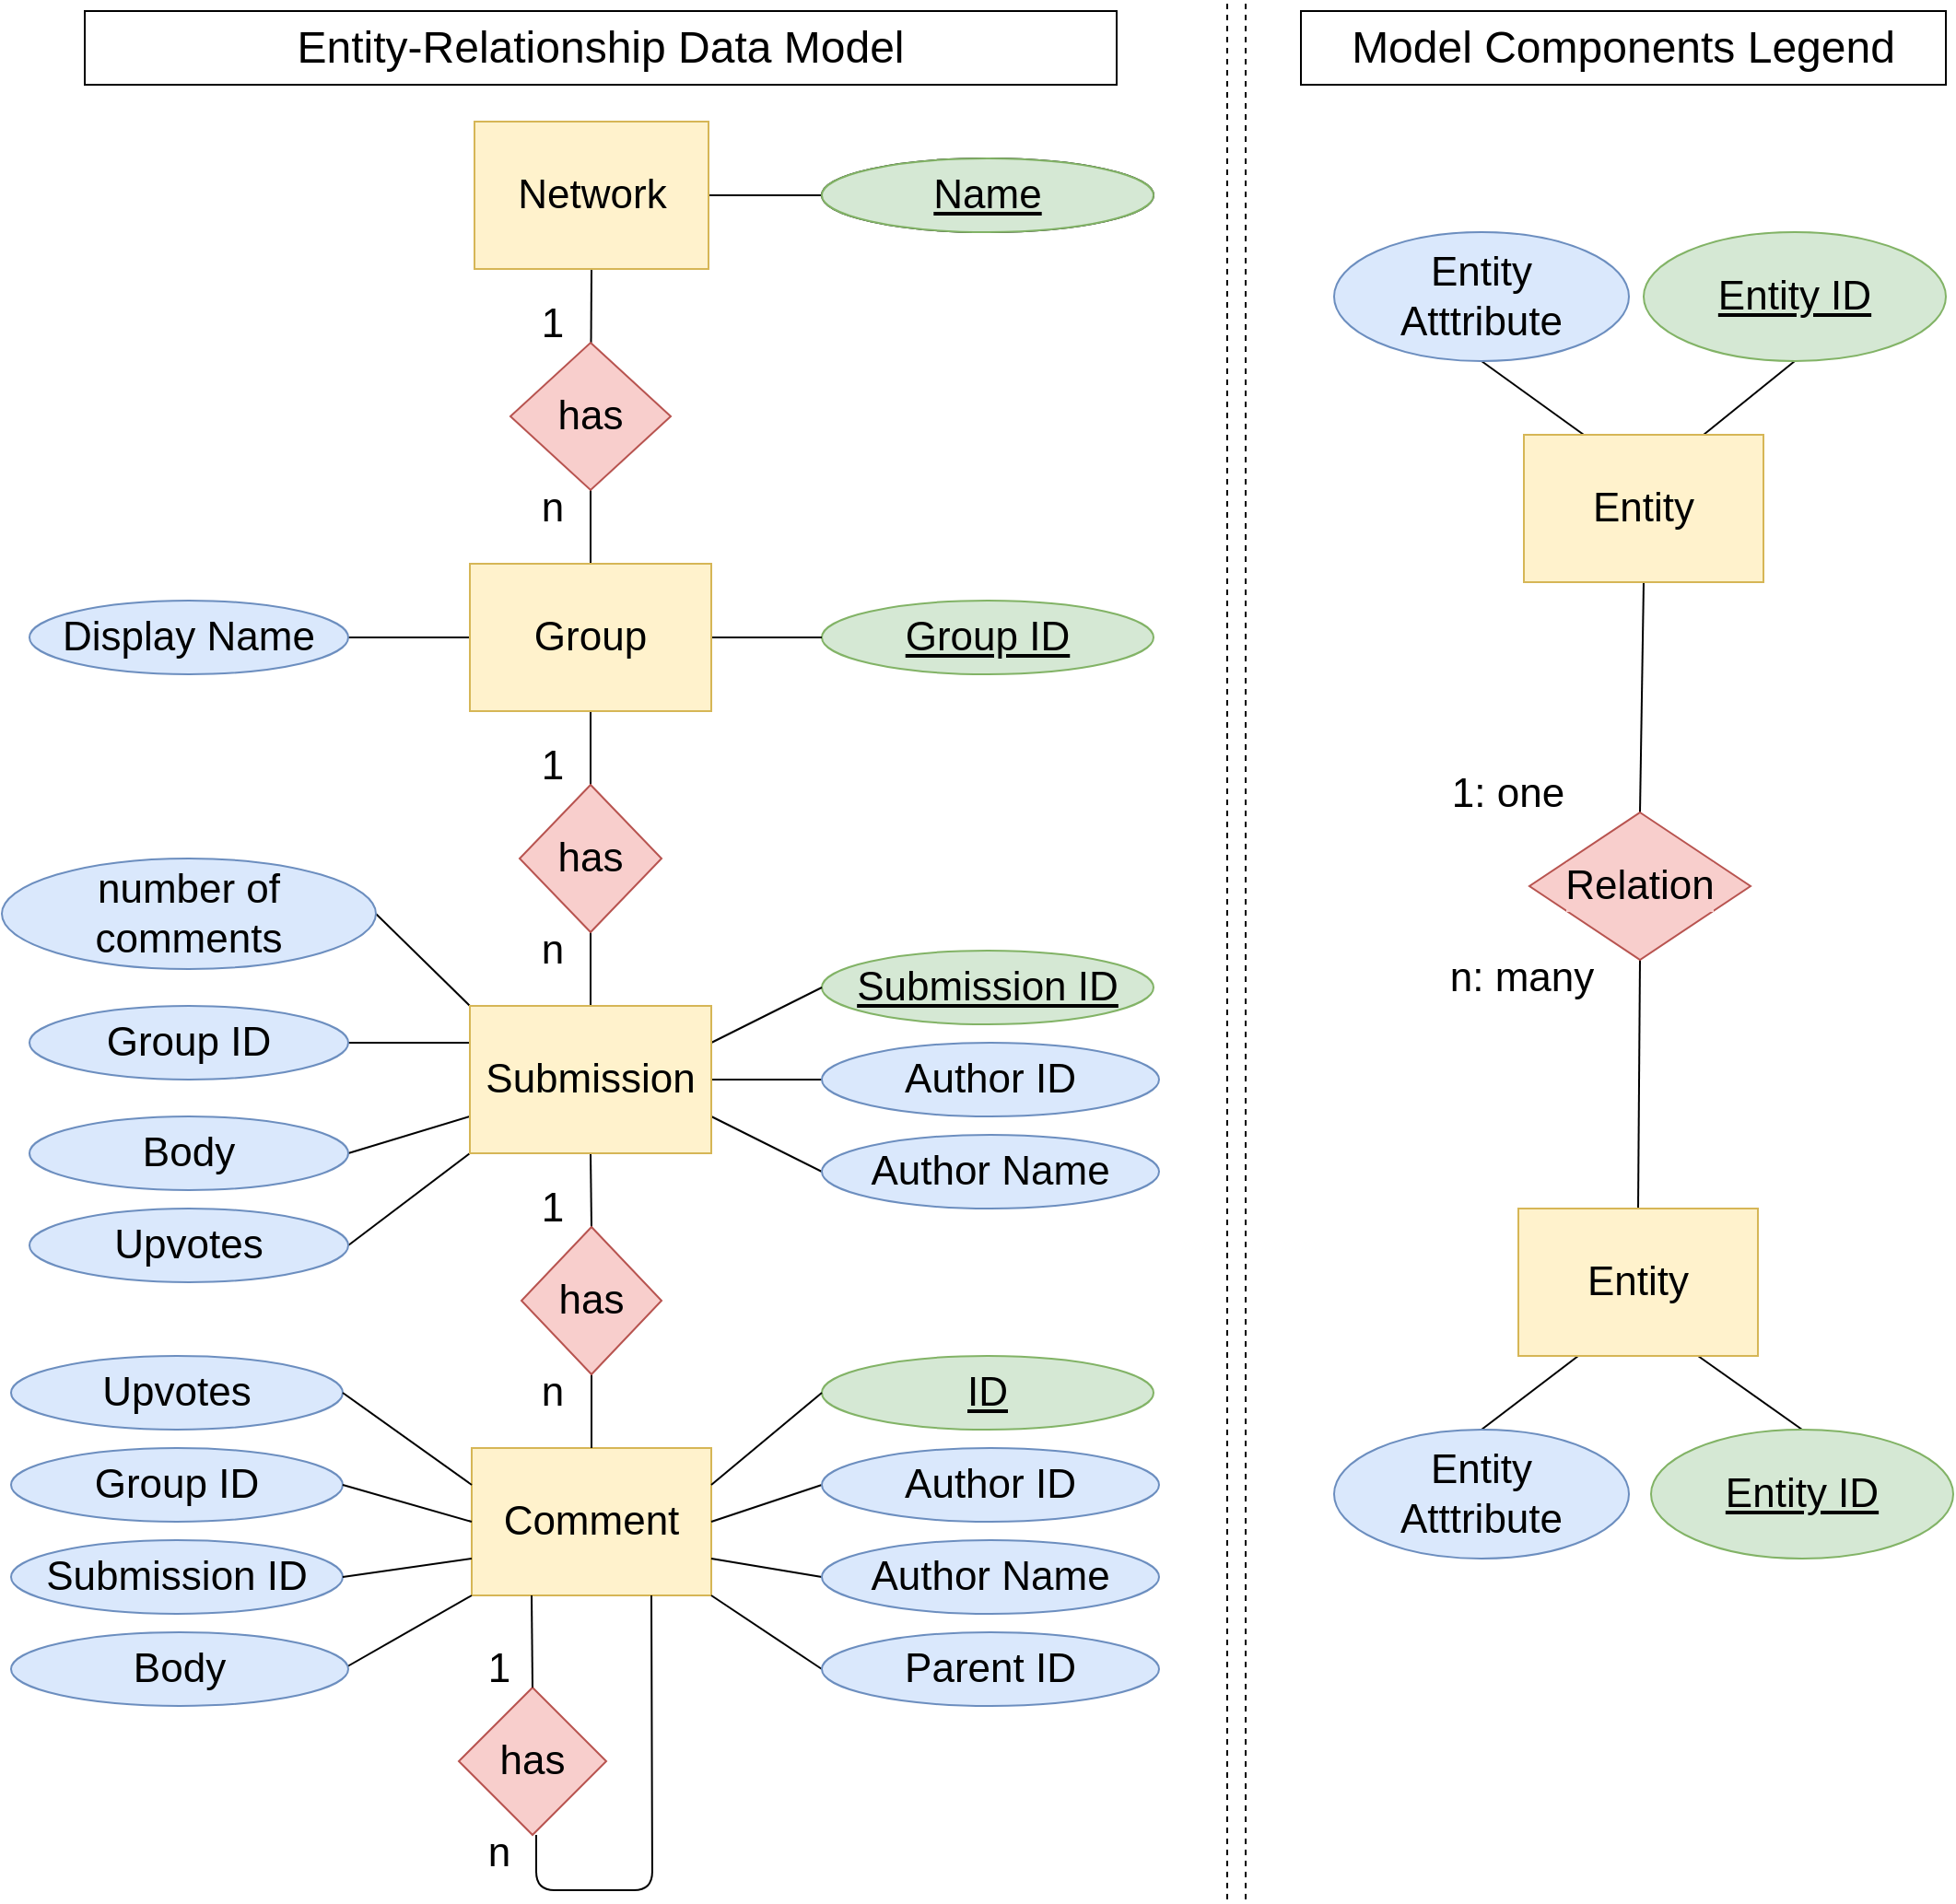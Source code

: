 <mxfile version="14.6.13" type="device"><diagram id="7JElvU-GQibFdZv6uZkq" name="Page-1"><mxGraphModel dx="1673" dy="1072" grid="1" gridSize="10" guides="1" tooltips="1" connect="1" arrows="1" fold="1" page="1" pageScale="1" pageWidth="583" pageHeight="413" math="0" shadow="0"><root><mxCell id="0"/><mxCell id="1" parent="0"/><mxCell id="G6ugGPJt1FQ2l6Zu0JTz-4" value="Comment" style="rounded=0;whiteSpace=wrap;html=1;fontSize=22;labelBackgroundColor=#FFF2CC;fillColor=#fff2cc;strokeColor=#d6b656;" parent="1" vertex="1"><mxGeometry x="315" y="805" width="130" height="80" as="geometry"/></mxCell><mxCell id="G6ugGPJt1FQ2l6Zu0JTz-5" value="name" style="ellipse;whiteSpace=wrap;html=1;fontStyle=4;fontSize=22;" parent="1" vertex="1"><mxGeometry x="505" y="105" width="180" height="40" as="geometry"/></mxCell><mxCell id="G6ugGPJt1FQ2l6Zu0JTz-6" value="Group ID" style="ellipse;whiteSpace=wrap;html=1;fontStyle=4;fontSize=22;fillColor=#d5e8d4;strokeColor=#82b366;" parent="1" vertex="1"><mxGeometry x="505" y="345" width="180" height="40" as="geometry"/></mxCell><mxCell id="G6ugGPJt1FQ2l6Zu0JTz-8" value="Submission ID" style="ellipse;whiteSpace=wrap;html=1;fontStyle=4;fontSize=22;fillColor=#d5e8d4;strokeColor=#82b366;" parent="1" vertex="1"><mxGeometry x="505" y="535" width="180" height="40" as="geometry"/></mxCell><mxCell id="G6ugGPJt1FQ2l6Zu0JTz-15" value="ID" style="ellipse;whiteSpace=wrap;html=1;fontStyle=4;fontSize=22;fillColor=#d5e8d4;strokeColor=#82b366;" parent="1" vertex="1"><mxGeometry x="505" y="755" width="180" height="40" as="geometry"/></mxCell><mxCell id="G6ugGPJt1FQ2l6Zu0JTz-19" value="Upvotes" style="ellipse;whiteSpace=wrap;html=1;fontSize=22;fillColor=#dae8fc;strokeColor=#6c8ebf;" parent="1" vertex="1"><mxGeometry x="65" y="755" width="180" height="40" as="geometry"/></mxCell><mxCell id="G6ugGPJt1FQ2l6Zu0JTz-20" value="Group ID" style="ellipse;whiteSpace=wrap;html=1;fontSize=22;fillColor=#dae8fc;strokeColor=#6c8ebf;" parent="1" vertex="1"><mxGeometry x="65" y="805" width="180" height="40" as="geometry"/></mxCell><mxCell id="G6ugGPJt1FQ2l6Zu0JTz-21" value="Submission ID" style="ellipse;whiteSpace=wrap;html=1;fontSize=22;fillColor=#dae8fc;strokeColor=#6c8ebf;" parent="1" vertex="1"><mxGeometry x="65" y="855" width="180" height="40" as="geometry"/></mxCell><mxCell id="G6ugGPJt1FQ2l6Zu0JTz-23" value="" style="endArrow=none;html=1;exitX=0;exitY=0.5;exitDx=0;exitDy=0;fontSize=22;entryX=1;entryY=0.5;entryDx=0;entryDy=0;" parent="1" source="G6ugGPJt1FQ2l6Zu0JTz-5" target="G6ugGPJt1FQ2l6Zu0JTz-102" edge="1"><mxGeometry width="50" height="50" relative="1" as="geometry"><mxPoint x="305" y="365" as="sourcePoint"/><mxPoint x="475" y="185" as="targetPoint"/></mxGeometry></mxCell><mxCell id="G6ugGPJt1FQ2l6Zu0JTz-25" value="" style="endArrow=none;html=1;entryX=1;entryY=0.5;entryDx=0;entryDy=0;fontSize=22;exitX=0;exitY=0.5;exitDx=0;exitDy=0;" parent="1" source="G6ugGPJt1FQ2l6Zu0JTz-103" edge="1"><mxGeometry width="50" height="50" relative="1" as="geometry"><mxPoint x="255" y="405" as="sourcePoint"/><mxPoint x="245.0" y="365" as="targetPoint"/></mxGeometry></mxCell><mxCell id="G6ugGPJt1FQ2l6Zu0JTz-29" value="" style="endArrow=none;html=1;exitX=0;exitY=0.5;exitDx=0;exitDy=0;fontSize=22;entryX=1;entryY=0.5;entryDx=0;entryDy=0;" parent="1" source="G6ugGPJt1FQ2l6Zu0JTz-6" target="G6ugGPJt1FQ2l6Zu0JTz-103" edge="1"><mxGeometry width="50" height="50" relative="1" as="geometry"><mxPoint x="305" y="365" as="sourcePoint"/><mxPoint x="495" y="425" as="targetPoint"/></mxGeometry></mxCell><mxCell id="G6ugGPJt1FQ2l6Zu0JTz-30" value="" style="endArrow=none;html=1;exitX=1;exitY=0.5;exitDx=0;exitDy=0;fontSize=22;entryX=0;entryY=0;entryDx=0;entryDy=0;" parent="1" target="G6ugGPJt1FQ2l6Zu0JTz-104" edge="1" source="G6ugGPJt1FQ2l6Zu0JTz-111"><mxGeometry width="50" height="50" relative="1" as="geometry"><mxPoint x="245" y="535" as="sourcePoint"/><mxPoint x="305" y="515" as="targetPoint"/></mxGeometry></mxCell><mxCell id="G6ugGPJt1FQ2l6Zu0JTz-34" value="" style="endArrow=none;html=1;exitX=1;exitY=0.5;exitDx=0;exitDy=0;fontSize=22;entryX=0;entryY=0.25;entryDx=0;entryDy=0;" parent="1" target="G6ugGPJt1FQ2l6Zu0JTz-104" edge="1" source="G6ugGPJt1FQ2l6Zu0JTz-112"><mxGeometry width="50" height="50" relative="1" as="geometry"><mxPoint x="245" y="580" as="sourcePoint"/><mxPoint x="285" y="565" as="targetPoint"/></mxGeometry></mxCell><mxCell id="G6ugGPJt1FQ2l6Zu0JTz-35" value="" style="endArrow=none;html=1;exitX=1;exitY=0.5;exitDx=0;exitDy=0;fontSize=22;entryX=0;entryY=0.75;entryDx=0;entryDy=0;" parent="1" target="G6ugGPJt1FQ2l6Zu0JTz-104" edge="1" source="G6ugGPJt1FQ2l6Zu0JTz-113"><mxGeometry width="50" height="50" relative="1" as="geometry"><mxPoint x="245" y="625" as="sourcePoint"/><mxPoint x="285" y="615" as="targetPoint"/></mxGeometry></mxCell><mxCell id="G6ugGPJt1FQ2l6Zu0JTz-36" value="" style="endArrow=none;html=1;exitX=1;exitY=0.5;exitDx=0;exitDy=0;fontSize=22;entryX=0;entryY=1;entryDx=0;entryDy=0;" parent="1" target="G6ugGPJt1FQ2l6Zu0JTz-104" edge="1" source="G6ugGPJt1FQ2l6Zu0JTz-114"><mxGeometry width="50" height="50" relative="1" as="geometry"><mxPoint x="245" y="675" as="sourcePoint"/><mxPoint x="315" y="695" as="targetPoint"/></mxGeometry></mxCell><mxCell id="G6ugGPJt1FQ2l6Zu0JTz-37" value="" style="endArrow=none;html=1;entryX=0;entryY=0.5;entryDx=0;entryDy=0;fontSize=22;exitX=1;exitY=0.25;exitDx=0;exitDy=0;" parent="1" source="G6ugGPJt1FQ2l6Zu0JTz-104" target="G6ugGPJt1FQ2l6Zu0JTz-8" edge="1"><mxGeometry width="50" height="50" relative="1" as="geometry"><mxPoint x="455" y="535" as="sourcePoint"/><mxPoint x="355" y="515" as="targetPoint"/></mxGeometry></mxCell><mxCell id="G6ugGPJt1FQ2l6Zu0JTz-38" value="" style="endArrow=none;html=1;entryX=0;entryY=0.5;entryDx=0;entryDy=0;fontSize=22;exitX=1;exitY=0.5;exitDx=0;exitDy=0;" parent="1" source="G6ugGPJt1FQ2l6Zu0JTz-104" edge="1"><mxGeometry width="50" height="50" relative="1" as="geometry"><mxPoint x="475" y="615" as="sourcePoint"/><mxPoint x="505.0" y="605" as="targetPoint"/></mxGeometry></mxCell><mxCell id="G6ugGPJt1FQ2l6Zu0JTz-39" value="" style="endArrow=none;html=1;entryX=0;entryY=0.5;entryDx=0;entryDy=0;fontSize=22;exitX=1;exitY=0.75;exitDx=0;exitDy=0;" parent="1" source="G6ugGPJt1FQ2l6Zu0JTz-104" edge="1"><mxGeometry width="50" height="50" relative="1" as="geometry"><mxPoint x="455" y="685" as="sourcePoint"/><mxPoint x="505.0" y="655" as="targetPoint"/></mxGeometry></mxCell><mxCell id="G6ugGPJt1FQ2l6Zu0JTz-40" value="" style="endArrow=none;html=1;exitX=1;exitY=0.5;exitDx=0;exitDy=0;fontSize=22;entryX=0;entryY=0.25;entryDx=0;entryDy=0;" parent="1" source="G6ugGPJt1FQ2l6Zu0JTz-19" target="G6ugGPJt1FQ2l6Zu0JTz-4" edge="1"><mxGeometry width="50" height="50" relative="1" as="geometry"><mxPoint x="305" y="565" as="sourcePoint"/><mxPoint x="285" y="765" as="targetPoint"/></mxGeometry></mxCell><mxCell id="G6ugGPJt1FQ2l6Zu0JTz-41" value="" style="endArrow=none;html=1;exitX=1;exitY=0.5;exitDx=0;exitDy=0;entryX=0;entryY=0.5;entryDx=0;entryDy=0;fontSize=22;" parent="1" source="G6ugGPJt1FQ2l6Zu0JTz-20" target="G6ugGPJt1FQ2l6Zu0JTz-4" edge="1"><mxGeometry width="50" height="50" relative="1" as="geometry"><mxPoint x="305" y="565" as="sourcePoint"/><mxPoint x="355" y="515" as="targetPoint"/></mxGeometry></mxCell><mxCell id="G6ugGPJt1FQ2l6Zu0JTz-42" value="" style="endArrow=none;html=1;exitX=1;exitY=0.5;exitDx=0;exitDy=0;entryX=0;entryY=0.75;entryDx=0;entryDy=0;fontSize=22;" parent="1" source="G6ugGPJt1FQ2l6Zu0JTz-21" target="G6ugGPJt1FQ2l6Zu0JTz-4" edge="1"><mxGeometry width="50" height="50" relative="1" as="geometry"><mxPoint x="305" y="565" as="sourcePoint"/><mxPoint x="355" y="515" as="targetPoint"/></mxGeometry></mxCell><mxCell id="G6ugGPJt1FQ2l6Zu0JTz-43" value="" style="endArrow=none;html=1;exitX=1;exitY=0.5;exitDx=0;exitDy=0;entryX=0;entryY=1;entryDx=0;entryDy=0;fontSize=22;" parent="1" target="G6ugGPJt1FQ2l6Zu0JTz-4" edge="1"><mxGeometry width="50" height="50" relative="1" as="geometry"><mxPoint x="245" y="925" as="sourcePoint"/><mxPoint x="355" y="515" as="targetPoint"/></mxGeometry></mxCell><mxCell id="G6ugGPJt1FQ2l6Zu0JTz-44" value="" style="endArrow=none;html=1;exitX=0;exitY=0.5;exitDx=0;exitDy=0;entryX=1;entryY=0.25;entryDx=0;entryDy=0;fontSize=22;" parent="1" source="G6ugGPJt1FQ2l6Zu0JTz-15" target="G6ugGPJt1FQ2l6Zu0JTz-4" edge="1"><mxGeometry width="50" height="50" relative="1" as="geometry"><mxPoint x="305" y="565" as="sourcePoint"/><mxPoint x="355" y="515" as="targetPoint"/></mxGeometry></mxCell><mxCell id="G6ugGPJt1FQ2l6Zu0JTz-45" value="" style="endArrow=none;html=1;entryX=0;entryY=0.5;entryDx=0;entryDy=0;exitX=1;exitY=0.5;exitDx=0;exitDy=0;fontSize=22;" parent="1" source="G6ugGPJt1FQ2l6Zu0JTz-4" edge="1"><mxGeometry width="50" height="50" relative="1" as="geometry"><mxPoint x="305" y="565" as="sourcePoint"/><mxPoint x="505.0" y="825" as="targetPoint"/></mxGeometry></mxCell><mxCell id="G6ugGPJt1FQ2l6Zu0JTz-46" value="" style="endArrow=none;html=1;entryX=0;entryY=0.5;entryDx=0;entryDy=0;exitX=1;exitY=0.75;exitDx=0;exitDy=0;fontSize=22;" parent="1" source="G6ugGPJt1FQ2l6Zu0JTz-4" edge="1"><mxGeometry width="50" height="50" relative="1" as="geometry"><mxPoint x="305" y="565" as="sourcePoint"/><mxPoint x="505.0" y="875" as="targetPoint"/></mxGeometry></mxCell><mxCell id="G6ugGPJt1FQ2l6Zu0JTz-47" value="" style="endArrow=none;html=1;entryX=0;entryY=0.5;entryDx=0;entryDy=0;exitX=1;exitY=1;exitDx=0;exitDy=0;fontSize=22;" parent="1" source="G6ugGPJt1FQ2l6Zu0JTz-4" edge="1"><mxGeometry width="50" height="50" relative="1" as="geometry"><mxPoint x="305" y="565" as="sourcePoint"/><mxPoint x="505.0" y="925" as="targetPoint"/></mxGeometry></mxCell><mxCell id="G6ugGPJt1FQ2l6Zu0JTz-52" value="" style="endArrow=none;html=1;fontSize=22;entryX=0.5;entryY=1;entryDx=0;entryDy=0;" parent="1" target="G6ugGPJt1FQ2l6Zu0JTz-102" edge="1" source="G6ugGPJt1FQ2l6Zu0JTz-105"><mxGeometry width="50" height="50" relative="1" as="geometry"><mxPoint x="465" y="195" as="sourcePoint"/><mxPoint x="415" y="195" as="targetPoint"/></mxGeometry></mxCell><mxCell id="G6ugGPJt1FQ2l6Zu0JTz-54" value="" style="endArrow=none;html=1;fontSize=22;entryX=0.5;entryY=1;entryDx=0;entryDy=0;exitX=0.5;exitY=0;exitDx=0;exitDy=0;" parent="1" target="G6ugGPJt1FQ2l6Zu0JTz-103" edge="1" source="G6ugGPJt1FQ2l6Zu0JTz-106"><mxGeometry width="50" height="50" relative="1" as="geometry"><mxPoint x="455" y="435" as="sourcePoint"/><mxPoint x="485" y="445" as="targetPoint"/></mxGeometry></mxCell><mxCell id="G6ugGPJt1FQ2l6Zu0JTz-55" value="" style="endArrow=none;html=1;fontSize=22;exitX=0.5;exitY=0;exitDx=0;exitDy=0;entryX=0.5;entryY=1;entryDx=0;entryDy=0;" parent="1" source="G6ugGPJt1FQ2l6Zu0JTz-104" edge="1" target="G6ugGPJt1FQ2l6Zu0JTz-106"><mxGeometry width="50" height="50" relative="1" as="geometry"><mxPoint x="455" y="515" as="sourcePoint"/><mxPoint x="435" y="525" as="targetPoint"/></mxGeometry></mxCell><mxCell id="G6ugGPJt1FQ2l6Zu0JTz-56" value="" style="endArrow=none;html=1;fontSize=22;exitX=0.5;exitY=1;exitDx=0;exitDy=0;entryX=0.5;entryY=0;entryDx=0;entryDy=0;" parent="1" source="G6ugGPJt1FQ2l6Zu0JTz-104" edge="1" target="G6ugGPJt1FQ2l6Zu0JTz-107"><mxGeometry width="50" height="50" relative="1" as="geometry"><mxPoint x="415" y="665" as="sourcePoint"/><mxPoint x="425" y="685" as="targetPoint"/></mxGeometry></mxCell><mxCell id="G6ugGPJt1FQ2l6Zu0JTz-57" value="" style="endArrow=none;html=1;exitX=0.5;exitY=0;exitDx=0;exitDy=0;fontSize=22;entryX=0.5;entryY=1;entryDx=0;entryDy=0;" parent="1" source="G6ugGPJt1FQ2l6Zu0JTz-4" edge="1" target="G6ugGPJt1FQ2l6Zu0JTz-107"><mxGeometry width="50" height="50" relative="1" as="geometry"><mxPoint x="389" y="655" as="sourcePoint"/><mxPoint x="425" y="765" as="targetPoint"/></mxGeometry></mxCell><mxCell id="G6ugGPJt1FQ2l6Zu0JTz-58" value="" style="endArrow=none;html=1;fontSize=22;exitX=0.5;exitY=1;exitDx=0;exitDy=0;entryX=0.5;entryY=0;entryDx=0;entryDy=0;" parent="1" edge="1" target="G6ugGPJt1FQ2l6Zu0JTz-103" source="G6ugGPJt1FQ2l6Zu0JTz-105"><mxGeometry width="50" height="50" relative="1" as="geometry"><mxPoint x="425" y="285" as="sourcePoint"/><mxPoint x="465" y="285" as="targetPoint"/></mxGeometry></mxCell><mxCell id="G6ugGPJt1FQ2l6Zu0JTz-59" value="has" style="rhombus;whiteSpace=wrap;html=1;fontSize=22;fillColor=#f8cecc;strokeColor=#b85450;labelBackgroundColor=#F8CECC;" parent="1" vertex="1"><mxGeometry x="308" y="935" width="80" height="80" as="geometry"/></mxCell><mxCell id="G6ugGPJt1FQ2l6Zu0JTz-60" value="" style="endArrow=none;html=1;exitX=0.5;exitY=0;exitDx=0;exitDy=0;fontSize=22;entryX=0.25;entryY=1;entryDx=0;entryDy=0;" parent="1" source="G6ugGPJt1FQ2l6Zu0JTz-59" target="G6ugGPJt1FQ2l6Zu0JTz-4" edge="1"><mxGeometry width="50" height="50" relative="1" as="geometry"><mxPoint x="445" y="965" as="sourcePoint"/><mxPoint x="395" y="915" as="targetPoint"/></mxGeometry></mxCell><mxCell id="G6ugGPJt1FQ2l6Zu0JTz-62" value="1" style="text;html=1;strokeColor=none;fillColor=none;align=center;verticalAlign=middle;whiteSpace=wrap;rounded=0;fontSize=22;" parent="1" vertex="1"><mxGeometry x="310" y="915" width="40" height="20" as="geometry"/></mxCell><mxCell id="G6ugGPJt1FQ2l6Zu0JTz-63" value="1" style="text;html=1;strokeColor=none;fillColor=none;align=center;verticalAlign=middle;whiteSpace=wrap;rounded=0;fontSize=22;" parent="1" vertex="1"><mxGeometry x="339" y="665" width="40" height="20" as="geometry"/></mxCell><mxCell id="G6ugGPJt1FQ2l6Zu0JTz-64" value="1" style="text;html=1;strokeColor=none;fillColor=none;align=center;verticalAlign=middle;whiteSpace=wrap;rounded=0;fontSize=22;" parent="1" vertex="1"><mxGeometry x="339" y="425" width="40" height="20" as="geometry"/></mxCell><mxCell id="G6ugGPJt1FQ2l6Zu0JTz-66" value="1" style="text;html=1;strokeColor=none;fillColor=none;align=center;verticalAlign=middle;whiteSpace=wrap;rounded=0;fontSize=22;" parent="1" vertex="1"><mxGeometry x="339" y="185" width="40" height="20" as="geometry"/></mxCell><mxCell id="G6ugGPJt1FQ2l6Zu0JTz-67" value="n" style="text;html=1;strokeColor=none;fillColor=none;align=center;verticalAlign=middle;whiteSpace=wrap;rounded=0;fontSize=22;" parent="1" vertex="1"><mxGeometry x="339" y="525" width="40" height="20" as="geometry"/></mxCell><mxCell id="G6ugGPJt1FQ2l6Zu0JTz-70" value="n" style="text;html=1;strokeColor=none;fillColor=none;align=center;verticalAlign=middle;whiteSpace=wrap;rounded=0;fontSize=22;" parent="1" vertex="1"><mxGeometry x="339" y="285" width="40" height="20" as="geometry"/></mxCell><mxCell id="G6ugGPJt1FQ2l6Zu0JTz-71" value="n" style="text;html=1;strokeColor=none;fillColor=none;align=center;verticalAlign=middle;whiteSpace=wrap;rounded=0;fontSize=22;" parent="1" vertex="1"><mxGeometry x="339" y="765" width="40" height="20" as="geometry"/></mxCell><mxCell id="G6ugGPJt1FQ2l6Zu0JTz-72" value="n" style="text;html=1;strokeColor=none;fillColor=none;align=center;verticalAlign=middle;whiteSpace=wrap;rounded=0;fontSize=22;" parent="1" vertex="1"><mxGeometry x="310" y="1015" width="40" height="20" as="geometry"/></mxCell><mxCell id="G6ugGPJt1FQ2l6Zu0JTz-74" value="" style="endArrow=none;html=1;fontSize=22;exitX=0.75;exitY=1;exitDx=0;exitDy=0;entryX=1;entryY=0;entryDx=0;entryDy=0;" parent="1" source="G6ugGPJt1FQ2l6Zu0JTz-4" target="G6ugGPJt1FQ2l6Zu0JTz-72" edge="1"><mxGeometry width="50" height="50" relative="1" as="geometry"><mxPoint x="305" y="645" as="sourcePoint"/><mxPoint x="355" y="595" as="targetPoint"/><Array as="points"><mxPoint x="413" y="1045"/><mxPoint x="350" y="1045"/></Array></mxGeometry></mxCell><mxCell id="G6ugGPJt1FQ2l6Zu0JTz-102" value="Network" style="rounded=0;whiteSpace=wrap;html=1;fontSize=22;labelBackgroundColor=#FFF2CC;fillColor=#fff2cc;strokeColor=#d6b656;" parent="1" vertex="1"><mxGeometry x="316.5" y="85" width="127" height="80" as="geometry"/></mxCell><mxCell id="G6ugGPJt1FQ2l6Zu0JTz-103" value="Group" style="rounded=0;whiteSpace=wrap;html=1;fontSize=22;labelBackgroundColor=#FFF2CC;fillColor=#fff2cc;strokeColor=#d6b656;" parent="1" vertex="1"><mxGeometry x="314" y="325" width="131" height="80" as="geometry"/></mxCell><mxCell id="G6ugGPJt1FQ2l6Zu0JTz-104" value="Submission" style="rounded=0;whiteSpace=wrap;html=1;fontSize=22;labelBackgroundColor=#FFF2CC;fillColor=#fff2cc;strokeColor=#d6b656;" parent="1" vertex="1"><mxGeometry x="314" y="565" width="131" height="80" as="geometry"/></mxCell><mxCell id="G6ugGPJt1FQ2l6Zu0JTz-105" value="has" style="rhombus;whiteSpace=wrap;html=1;fontSize=22;fillColor=#f8cecc;strokeColor=#b85450;labelBackgroundColor=#F8CECC;" parent="1" vertex="1"><mxGeometry x="336" y="205" width="87" height="80" as="geometry"/></mxCell><mxCell id="G6ugGPJt1FQ2l6Zu0JTz-106" value="has" style="rhombus;whiteSpace=wrap;html=1;fontSize=22;fillColor=#f8cecc;strokeColor=#b85450;labelBackgroundColor=#F8CECC;" parent="1" vertex="1"><mxGeometry x="341" y="445" width="77" height="80" as="geometry"/></mxCell><mxCell id="G6ugGPJt1FQ2l6Zu0JTz-107" value="has" style="rhombus;whiteSpace=wrap;html=1;fontSize=22;fillColor=#f8cecc;strokeColor=#b85450;labelBackgroundColor=#F8CECC;" parent="1" vertex="1"><mxGeometry x="342" y="685" width="76" height="80" as="geometry"/></mxCell><mxCell id="G6ugGPJt1FQ2l6Zu0JTz-110" value="Display Name" style="ellipse;whiteSpace=wrap;html=1;fontSize=22;fillColor=#dae8fc;strokeColor=#6c8ebf;" parent="1" vertex="1"><mxGeometry x="75" y="345" width="173" height="40" as="geometry"/></mxCell><mxCell id="G6ugGPJt1FQ2l6Zu0JTz-111" value="number of comments" style="ellipse;whiteSpace=wrap;html=1;fontSize=22;fillColor=#dae8fc;strokeColor=#6c8ebf;" parent="1" vertex="1"><mxGeometry x="60" y="485" width="203" height="60" as="geometry"/></mxCell><mxCell id="G6ugGPJt1FQ2l6Zu0JTz-112" value="Group ID" style="ellipse;whiteSpace=wrap;html=1;fontSize=22;fillColor=#dae8fc;strokeColor=#6c8ebf;" parent="1" vertex="1"><mxGeometry x="75" y="565" width="173" height="40" as="geometry"/></mxCell><mxCell id="G6ugGPJt1FQ2l6Zu0JTz-113" value="Body" style="ellipse;whiteSpace=wrap;html=1;fontSize=22;fillColor=#dae8fc;strokeColor=#6c8ebf;" parent="1" vertex="1"><mxGeometry x="75" y="625" width="173" height="40" as="geometry"/></mxCell><mxCell id="G6ugGPJt1FQ2l6Zu0JTz-114" value="Upvotes" style="ellipse;whiteSpace=wrap;html=1;fontSize=22;fillColor=#dae8fc;strokeColor=#6c8ebf;" parent="1" vertex="1"><mxGeometry x="75" y="675" width="173" height="40" as="geometry"/></mxCell><mxCell id="G6ugGPJt1FQ2l6Zu0JTz-115" value="Author Name" style="ellipse;whiteSpace=wrap;html=1;fontSize=22;fillColor=#dae8fc;strokeColor=#6c8ebf;" parent="1" vertex="1"><mxGeometry x="505" y="635" width="183" height="40" as="geometry"/></mxCell><mxCell id="G6ugGPJt1FQ2l6Zu0JTz-116" value="Author ID" style="ellipse;whiteSpace=wrap;html=1;fontSize=22;fillColor=#dae8fc;strokeColor=#6c8ebf;" parent="1" vertex="1"><mxGeometry x="505" y="585" width="183" height="40" as="geometry"/></mxCell><mxCell id="G6ugGPJt1FQ2l6Zu0JTz-117" value="Author ID" style="ellipse;whiteSpace=wrap;html=1;fontSize=22;fillColor=#dae8fc;strokeColor=#6c8ebf;" parent="1" vertex="1"><mxGeometry x="505" y="805" width="183" height="40" as="geometry"/></mxCell><mxCell id="G6ugGPJt1FQ2l6Zu0JTz-118" value="Author Name" style="ellipse;whiteSpace=wrap;html=1;fontSize=22;fillColor=#dae8fc;strokeColor=#6c8ebf;" parent="1" vertex="1"><mxGeometry x="505" y="855" width="183" height="40" as="geometry"/></mxCell><mxCell id="G6ugGPJt1FQ2l6Zu0JTz-119" value="Parent ID" style="ellipse;whiteSpace=wrap;html=1;fontSize=22;fillColor=#dae8fc;strokeColor=#6c8ebf;" parent="1" vertex="1"><mxGeometry x="505" y="905" width="183" height="40" as="geometry"/></mxCell><mxCell id="G6ugGPJt1FQ2l6Zu0JTz-120" value="Body" style="ellipse;whiteSpace=wrap;html=1;fontSize=22;fillColor=#dae8fc;strokeColor=#6c8ebf;" parent="1" vertex="1"><mxGeometry x="65" y="905" width="183" height="40" as="geometry"/></mxCell><mxCell id="G6ugGPJt1FQ2l6Zu0JTz-124" value="Name" style="ellipse;whiteSpace=wrap;html=1;fontStyle=4;fontSize=22;fillColor=#d5e8d4;strokeColor=#82b366;" parent="1" vertex="1"><mxGeometry x="505" y="105" width="180" height="40" as="geometry"/></mxCell><mxCell id="G6ugGPJt1FQ2l6Zu0JTz-125" value="" style="endArrow=none;dashed=1;html=1;fontSize=12;fontColor=#A680B8;" parent="1" edge="1"><mxGeometry width="50" height="50" relative="1" as="geometry"><mxPoint x="725" y="1050" as="sourcePoint"/><mxPoint x="725" y="20" as="targetPoint"/></mxGeometry></mxCell><mxCell id="G6ugGPJt1FQ2l6Zu0JTz-126" value="" style="endArrow=none;dashed=1;html=1;fontSize=12;fontColor=#A680B8;" parent="1" edge="1"><mxGeometry width="50" height="50" relative="1" as="geometry"><mxPoint x="735.0" y="1050" as="sourcePoint"/><mxPoint x="735" y="20" as="targetPoint"/></mxGeometry></mxCell><mxCell id="IyjOhfwB2fjXzu_Ar7f6-4" value="&lt;font style=&quot;font-size: 24px&quot;&gt;Entity-Relationship Data Model&lt;/font&gt;" style="text;html=1;fillColor=none;align=center;verticalAlign=middle;whiteSpace=wrap;rounded=0;strokeColor=#000000;" vertex="1" parent="1"><mxGeometry x="105" y="25" width="560" height="40" as="geometry"/></mxCell><mxCell id="IyjOhfwB2fjXzu_Ar7f6-5" value="&lt;font style=&quot;font-size: 24px&quot;&gt;Model Components Legend&lt;br&gt;&lt;/font&gt;" style="text;html=1;fillColor=none;align=center;verticalAlign=middle;whiteSpace=wrap;rounded=0;strokeColor=#000000;" vertex="1" parent="1"><mxGeometry x="765" y="25" width="350" height="40" as="geometry"/></mxCell><mxCell id="IyjOhfwB2fjXzu_Ar7f6-11" value="" style="endArrow=none;html=1;entryX=0.5;entryY=1;entryDx=0;entryDy=0;exitX=0.25;exitY=0;exitDx=0;exitDy=0;fontSize=22;" edge="1" parent="1" source="IyjOhfwB2fjXzu_Ar7f6-26" target="IyjOhfwB2fjXzu_Ar7f6-37"><mxGeometry width="50" height="50" relative="1" as="geometry"><mxPoint x="1040.07" y="125" as="sourcePoint"/><mxPoint x="770.07" y="355" as="targetPoint"/></mxGeometry></mxCell><mxCell id="IyjOhfwB2fjXzu_Ar7f6-12" value="" style="endArrow=none;html=1;exitX=0.5;exitY=1;exitDx=0;exitDy=0;fontSize=22;entryX=0.75;entryY=0;entryDx=0;entryDy=0;" edge="1" parent="1" source="IyjOhfwB2fjXzu_Ar7f6-35" target="IyjOhfwB2fjXzu_Ar7f6-26"><mxGeometry width="50" height="50" relative="1" as="geometry"><mxPoint x="1030.07" y="355" as="sourcePoint"/><mxPoint x="1035" y="405" as="targetPoint"/></mxGeometry></mxCell><mxCell id="IyjOhfwB2fjXzu_Ar7f6-17" value="" style="endArrow=none;html=1;entryX=0.5;entryY=0;entryDx=0;entryDy=0;fontSize=22;exitX=0.75;exitY=1;exitDx=0;exitDy=0;" edge="1" parent="1" source="IyjOhfwB2fjXzu_Ar7f6-27" target="IyjOhfwB2fjXzu_Ar7f6-43"><mxGeometry width="50" height="50" relative="1" as="geometry"><mxPoint x="1005" y="735" as="sourcePoint"/><mxPoint x="1030.07" y="685" as="targetPoint"/></mxGeometry></mxCell><mxCell id="IyjOhfwB2fjXzu_Ar7f6-19" value="" style="endArrow=none;html=1;fontSize=22;exitX=0.25;exitY=1;exitDx=0;exitDy=0;entryX=0.5;entryY=0;entryDx=0;entryDy=0;" edge="1" parent="1" source="IyjOhfwB2fjXzu_Ar7f6-27" target="IyjOhfwB2fjXzu_Ar7f6-44"><mxGeometry width="50" height="50" relative="1" as="geometry"><mxPoint x="955" y="815" as="sourcePoint"/><mxPoint x="906.57" y="785" as="targetPoint"/></mxGeometry></mxCell><mxCell id="IyjOhfwB2fjXzu_Ar7f6-20" value="" style="endArrow=none;html=1;exitX=0.5;exitY=0;exitDx=0;exitDy=0;fontSize=22;entryX=0.5;entryY=1;entryDx=0;entryDy=0;" edge="1" parent="1" target="IyjOhfwB2fjXzu_Ar7f6-26" source="IyjOhfwB2fjXzu_Ar7f6-28"><mxGeometry width="50" height="50" relative="1" as="geometry"><mxPoint x="904.07" y="475" as="sourcePoint"/><mxPoint x="975" y="485" as="targetPoint"/></mxGeometry></mxCell><mxCell id="IyjOhfwB2fjXzu_Ar7f6-21" value="" style="endArrow=none;html=1;entryX=0.5;entryY=1;entryDx=0;entryDy=0;fontSize=22;exitX=0.5;exitY=0;exitDx=0;exitDy=0;" edge="1" parent="1" source="IyjOhfwB2fjXzu_Ar7f6-27" target="IyjOhfwB2fjXzu_Ar7f6-28"><mxGeometry width="50" height="50" relative="1" as="geometry"><mxPoint x="945" y="535" as="sourcePoint"/><mxPoint x="904.07" y="515" as="targetPoint"/></mxGeometry></mxCell><mxCell id="IyjOhfwB2fjXzu_Ar7f6-26" value="Entity" style="rounded=0;whiteSpace=wrap;html=1;fontSize=22;labelBackgroundColor=#FFF2CC;fillColor=#fff2cc;strokeColor=#d6b656;" vertex="1" parent="1"><mxGeometry x="886" y="255" width="130" height="80" as="geometry"/></mxCell><mxCell id="IyjOhfwB2fjXzu_Ar7f6-27" value="Entity" style="rounded=0;whiteSpace=wrap;html=1;fontSize=22;labelBackgroundColor=#FFF2CC;fillColor=#fff2cc;strokeColor=#d6b656;" vertex="1" parent="1"><mxGeometry x="883" y="675" width="130" height="80" as="geometry"/></mxCell><mxCell id="IyjOhfwB2fjXzu_Ar7f6-28" value="Relation" style="rhombus;whiteSpace=wrap;html=1;fontSize=22;fillColor=#f8cecc;strokeColor=#b85450;labelBackgroundColor=#F8CECC;" vertex="1" parent="1"><mxGeometry x="889.0" y="460" width="120" height="80" as="geometry"/></mxCell><mxCell id="IyjOhfwB2fjXzu_Ar7f6-35" value="Entity ID" style="ellipse;whiteSpace=wrap;html=1;fontStyle=4;fontSize=22;fillColor=#d5e8d4;strokeColor=#82b366;" vertex="1" parent="1"><mxGeometry x="951" y="145" width="164" height="70" as="geometry"/></mxCell><mxCell id="IyjOhfwB2fjXzu_Ar7f6-37" value="&lt;div&gt;Entity &lt;br&gt;&lt;/div&gt;&lt;div&gt;Atttribute&lt;/div&gt;" style="ellipse;whiteSpace=wrap;html=1;fontSize=22;fillColor=#dae8fc;strokeColor=#6c8ebf;" vertex="1" parent="1"><mxGeometry x="783" y="145" width="160" height="70" as="geometry"/></mxCell><mxCell id="IyjOhfwB2fjXzu_Ar7f6-43" value="Entity ID" style="ellipse;whiteSpace=wrap;html=1;fontStyle=4;fontSize=22;fillColor=#d5e8d4;strokeColor=#82b366;" vertex="1" parent="1"><mxGeometry x="955" y="795" width="164" height="70" as="geometry"/></mxCell><mxCell id="IyjOhfwB2fjXzu_Ar7f6-44" value="&lt;div&gt;Entity &lt;br&gt;&lt;/div&gt;&lt;div&gt;Atttribute&lt;/div&gt;" style="ellipse;whiteSpace=wrap;html=1;fontSize=22;fillColor=#dae8fc;strokeColor=#6c8ebf;" vertex="1" parent="1"><mxGeometry x="783" y="795" width="160" height="70" as="geometry"/></mxCell><mxCell id="IyjOhfwB2fjXzu_Ar7f6-45" value="1: one" style="text;html=1;strokeColor=none;fillColor=none;align=center;verticalAlign=middle;whiteSpace=wrap;rounded=0;fontSize=22;" vertex="1" parent="1"><mxGeometry x="812" y="440" width="131" height="20" as="geometry"/></mxCell><mxCell id="IyjOhfwB2fjXzu_Ar7f6-46" value="n: many" style="text;html=1;strokeColor=none;fillColor=none;align=center;verticalAlign=middle;whiteSpace=wrap;rounded=0;fontSize=22;" vertex="1" parent="1"><mxGeometry x="840" y="540" width="90" height="20" as="geometry"/></mxCell></root></mxGraphModel></diagram></mxfile>
